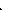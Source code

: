 % U+1040d 𐐍
beginfig(4003);
  x_radius := 0.4 * font_size;
  y_radius := 0.5 * font_size;

  numeric half_x;
  half_y := 0.4 * x_height;

  pen hair_pen ;   hair_pen   = pencircle scaled (0.5*pen_height);
  pickup thin_pen;

  path inner_circle_hi, inner_circle_lo;
  inner_circle_hi := fullcircle xscaled (1.2 * x_radius) yscaled (1.0 * y_radius) shifted (0, 0.5*y_radius);
  inner_circle_lo := fullcircle xscaled (1.2 * x_radius) yscaled (1.0 * y_radius) shifted (0, -0.5*y_radius);
  path top_segment, bottom_segment;
  top_segment := inner_circle_hi cutbefore point 0.2 of inner_circle_hi cutafter point 3.8 of inner_circle_hi;
  bottom_segment := inner_circle_lo cutbefore point 4.2 of inner_circle_lo cutafter point 7.5 of inner_circle_lo;

  path inner_circle_h, inner_circle_l;
  inner_circle_h := fullcircle xscaled (1.2 * (x_radius+0.4*pen_height)) yscaled (2 * (y_radius+0.0*pen_height))  yscaled 0.5 shifted (0, 0.5*y_radius);
  inner_circle_l := fullcircle xscaled (1.2 * (x_radius+0.4*pen_height)) yscaled (2 * (y_radius+0.0*pen_height))  yscaled 0.5 shifted (0, -0.5*y_radius);
  path inner_shape_upper;
  inner_shape_upper := inner_circle_h cutbefore point 0.2 of inner_circle_h cutafter point 2 of inner_circle_h;
  path inner_shape_lower;
  inner_shape_lower := inner_circle_l cutbefore point 6 of inner_circle_l cutafter point 7.8 of inner_circle_l;

  path rhs;
  rhs := reverse inner_shape_upper .. reverse inner_shape_lower;
  draw rhs;

  pickup thin_pen;
  path outer_circle_hi, outer_circle_lo;
  outer_circle_hi := fullcircle xscaled (2 * x_radius) yscaled (2 * y_radius)  yscaled 0.5 shifted (0, 0.5*y_radius);
  outer_circle_lo := fullcircle xscaled (2 * x_radius) yscaled (2 * y_radius)  yscaled 0.5 shifted (0, -0.5*y_radius);
  path top_left_segment, bot_left_segment;
  top_left_segment := outer_circle_hi cutbefore point 2 of outer_circle_hi cutafter point 6 of outer_circle_hi;
  bot_left_segment := outer_circle_lo cutbefore point 2 of outer_circle_lo cutafter point 6 of outer_circle_lo;

  draw top_left_segment;
  draw bot_left_segment;

  path top_left_side, bot_left_side;
  top_left_side := (outer_circle_hi cutbefore point 2 of outer_circle_hi cutafter point 6 of outer_circle_hi)
                   .. reverse (inner_circle_hi cutafter point 6 of inner_circle_hi cutbefore point 2 of inner_circle_hi)
              .. cycle;
  bot_left_side := (outer_circle_lo cutbefore point 2 of outer_circle_lo cutafter point 6 of outer_circle_lo)
                   .. reverse (inner_circle_lo cutafter point 6 of inner_circle_lo cutbefore point 2 of inner_circle_lo)
                   .. cycle;
  draw top_left_side;
  fill top_left_side;
  draw bot_left_side;
  fill bot_left_side;

  path line;
  line := (0,0) -- (0.24*x_radius, 0);
%   draw line;

  path loop;
  loop = point 2 of outer_circle
         .. tension 1.5
         .. point 2 of outer_circle shifted (0, -.5 * y_radius)
         .. point 2.5 of rhs
         ;
  draw loop;
endfig;
